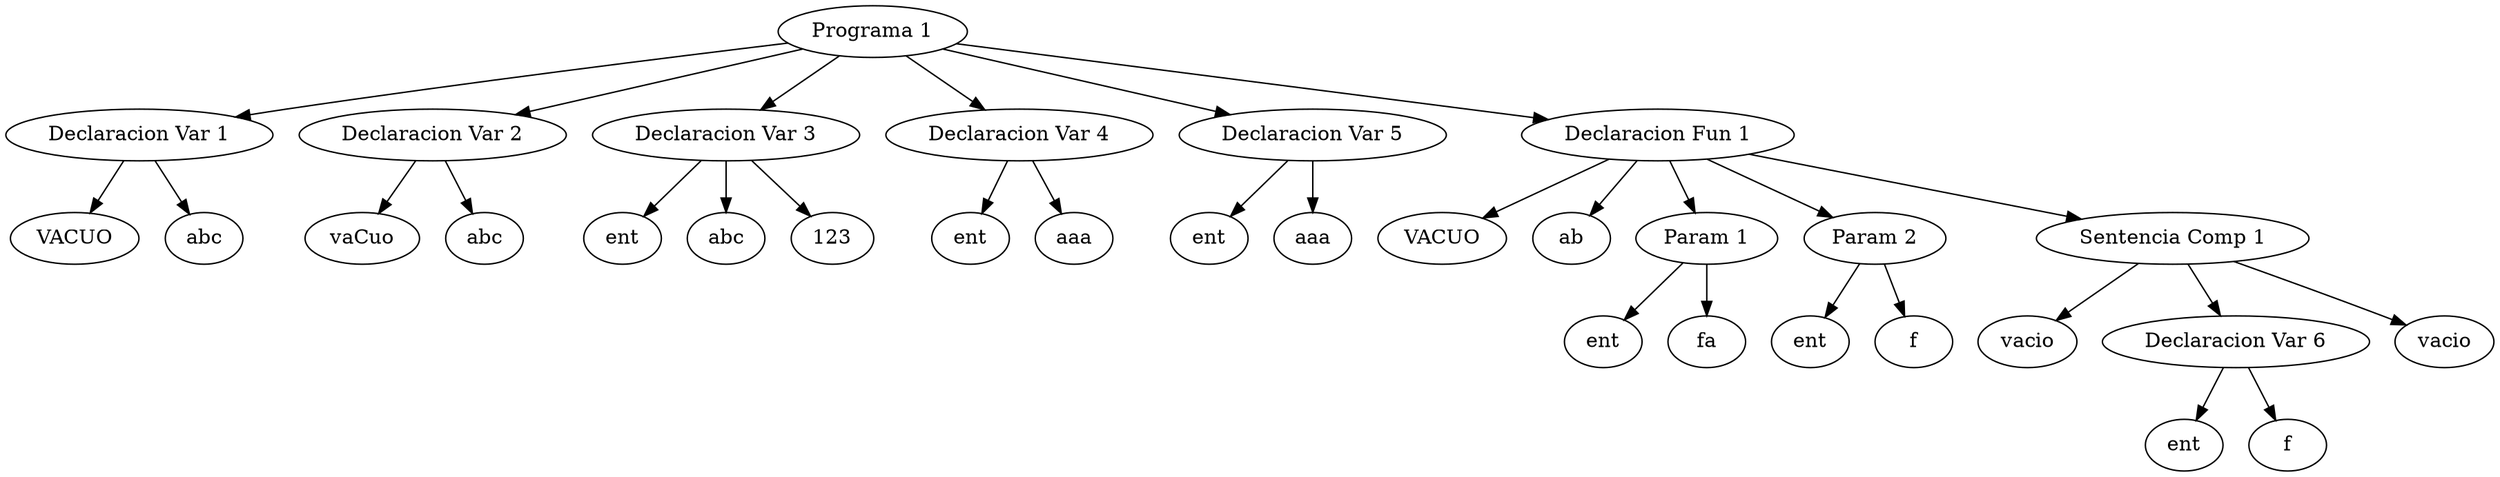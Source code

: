 digraph G {
	"Programa 1" -> "Declaracion Var 1"
	1 [label="VACUO"]
	"Declaracion Var 1" -> 1
	2 [label="abc"]
	"Declaracion Var 1" -> 2
	"Programa 1" -> "Declaracion Var 2"
	3 [label="vaCuo"]
	"Declaracion Var 2" -> 3
	4 [label="abc"]
	"Declaracion Var 2" -> 4
	"Programa 1" -> "Declaracion Var 3"
	5 [label="ent"]
	"Declaracion Var 3" -> 5
	6 [label="abc"]
	"Declaracion Var 3" -> 6
	7 [label="123"]
	"Declaracion Var 3" -> 7
	"Programa 1" -> "Declaracion Var 4"
	8 [label="ent"]
	"Declaracion Var 4" -> 8
	9 [label="aaa"]
	"Declaracion Var 4" -> 9
	"Programa 1" -> "Declaracion Var 5"
	10 [label="ent"]
	"Declaracion Var 5" -> 10
	11 [label="aaa"]
	"Declaracion Var 5" -> 11
	"Programa 1" -> "Declaracion Fun 1"
	12 [label="VACUO"]
	"Declaracion Fun 1" -> 12
	13 [label="ab"]
	"Declaracion Fun 1" -> 13
	"Declaracion Fun 1" -> "Param 1"
	14 [label="ent"]
	"Param 1" -> 14
	15 [label="fa"]
	"Param 1" -> 15
	"Declaracion Fun 1" -> "Param 2"
	16 [label="ent"]
	"Param 2" -> 16
	17 [label="f"]
	"Param 2" -> 17
	"Declaracion Fun 1" -> "Sentencia Comp 1"
	18 [label="vacio"]
	"Sentencia Comp 1" -> 18
	"Sentencia Comp 1" -> "Declaracion Var 6"
	19 [label="ent"]
	"Declaracion Var 6" -> 19
	20 [label="f"]
	"Declaracion Var 6" -> 20
	21 [label="vacio"]
	"Sentencia Comp 1" -> 21
}